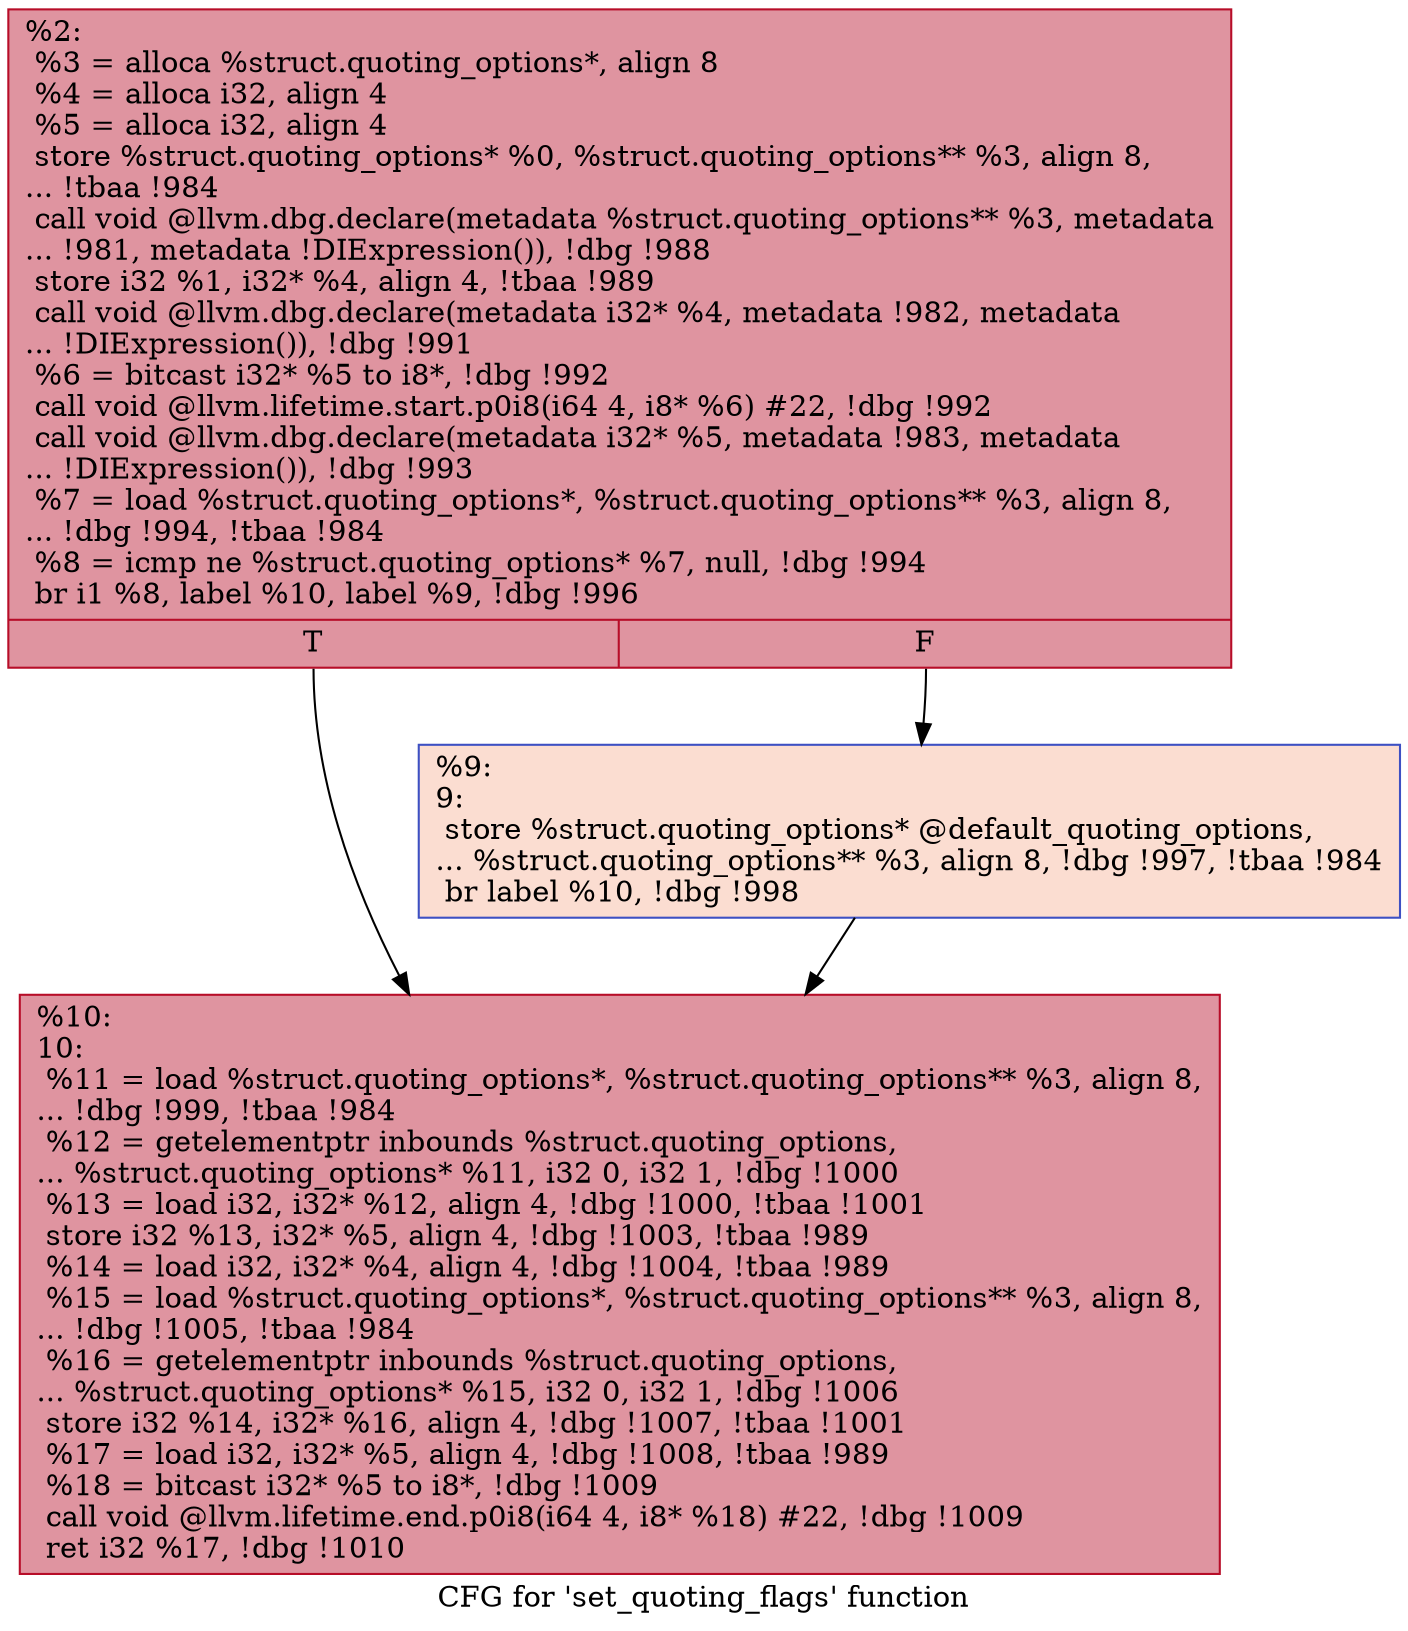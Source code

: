 digraph "CFG for 'set_quoting_flags' function" {
	label="CFG for 'set_quoting_flags' function";

	Node0x252dba0 [shape=record,color="#b70d28ff", style=filled, fillcolor="#b70d2870",label="{%2:\l  %3 = alloca %struct.quoting_options*, align 8\l  %4 = alloca i32, align 4\l  %5 = alloca i32, align 4\l  store %struct.quoting_options* %0, %struct.quoting_options** %3, align 8,\l... !tbaa !984\l  call void @llvm.dbg.declare(metadata %struct.quoting_options** %3, metadata\l... !981, metadata !DIExpression()), !dbg !988\l  store i32 %1, i32* %4, align 4, !tbaa !989\l  call void @llvm.dbg.declare(metadata i32* %4, metadata !982, metadata\l... !DIExpression()), !dbg !991\l  %6 = bitcast i32* %5 to i8*, !dbg !992\l  call void @llvm.lifetime.start.p0i8(i64 4, i8* %6) #22, !dbg !992\l  call void @llvm.dbg.declare(metadata i32* %5, metadata !983, metadata\l... !DIExpression()), !dbg !993\l  %7 = load %struct.quoting_options*, %struct.quoting_options** %3, align 8,\l... !dbg !994, !tbaa !984\l  %8 = icmp ne %struct.quoting_options* %7, null, !dbg !994\l  br i1 %8, label %10, label %9, !dbg !996\l|{<s0>T|<s1>F}}"];
	Node0x252dba0:s0 -> Node0x252dc40;
	Node0x252dba0:s1 -> Node0x252dbf0;
	Node0x252dbf0 [shape=record,color="#3d50c3ff", style=filled, fillcolor="#f7b39670",label="{%9:\l9:                                                \l  store %struct.quoting_options* @default_quoting_options,\l... %struct.quoting_options** %3, align 8, !dbg !997, !tbaa !984\l  br label %10, !dbg !998\l}"];
	Node0x252dbf0 -> Node0x252dc40;
	Node0x252dc40 [shape=record,color="#b70d28ff", style=filled, fillcolor="#b70d2870",label="{%10:\l10:                                               \l  %11 = load %struct.quoting_options*, %struct.quoting_options** %3, align 8,\l... !dbg !999, !tbaa !984\l  %12 = getelementptr inbounds %struct.quoting_options,\l... %struct.quoting_options* %11, i32 0, i32 1, !dbg !1000\l  %13 = load i32, i32* %12, align 4, !dbg !1000, !tbaa !1001\l  store i32 %13, i32* %5, align 4, !dbg !1003, !tbaa !989\l  %14 = load i32, i32* %4, align 4, !dbg !1004, !tbaa !989\l  %15 = load %struct.quoting_options*, %struct.quoting_options** %3, align 8,\l... !dbg !1005, !tbaa !984\l  %16 = getelementptr inbounds %struct.quoting_options,\l... %struct.quoting_options* %15, i32 0, i32 1, !dbg !1006\l  store i32 %14, i32* %16, align 4, !dbg !1007, !tbaa !1001\l  %17 = load i32, i32* %5, align 4, !dbg !1008, !tbaa !989\l  %18 = bitcast i32* %5 to i8*, !dbg !1009\l  call void @llvm.lifetime.end.p0i8(i64 4, i8* %18) #22, !dbg !1009\l  ret i32 %17, !dbg !1010\l}"];
}
